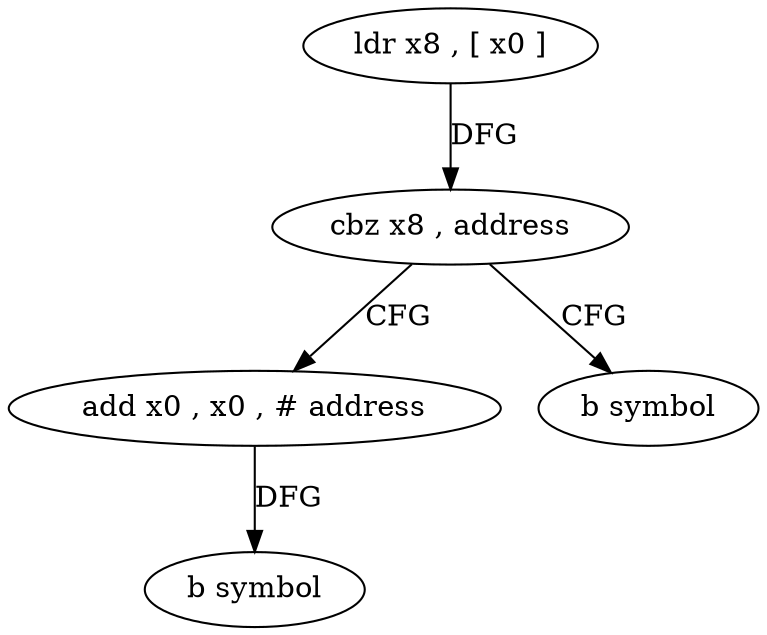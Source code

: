 digraph "func" {
"4224044" [label = "ldr x8 , [ x0 ]" ]
"4224048" [label = "cbz x8 , address" ]
"4224056" [label = "add x0 , x0 , # address" ]
"4224052" [label = "b symbol" ]
"4224060" [label = "b symbol" ]
"4224044" -> "4224048" [ label = "DFG" ]
"4224048" -> "4224056" [ label = "CFG" ]
"4224048" -> "4224052" [ label = "CFG" ]
"4224056" -> "4224060" [ label = "DFG" ]
}
